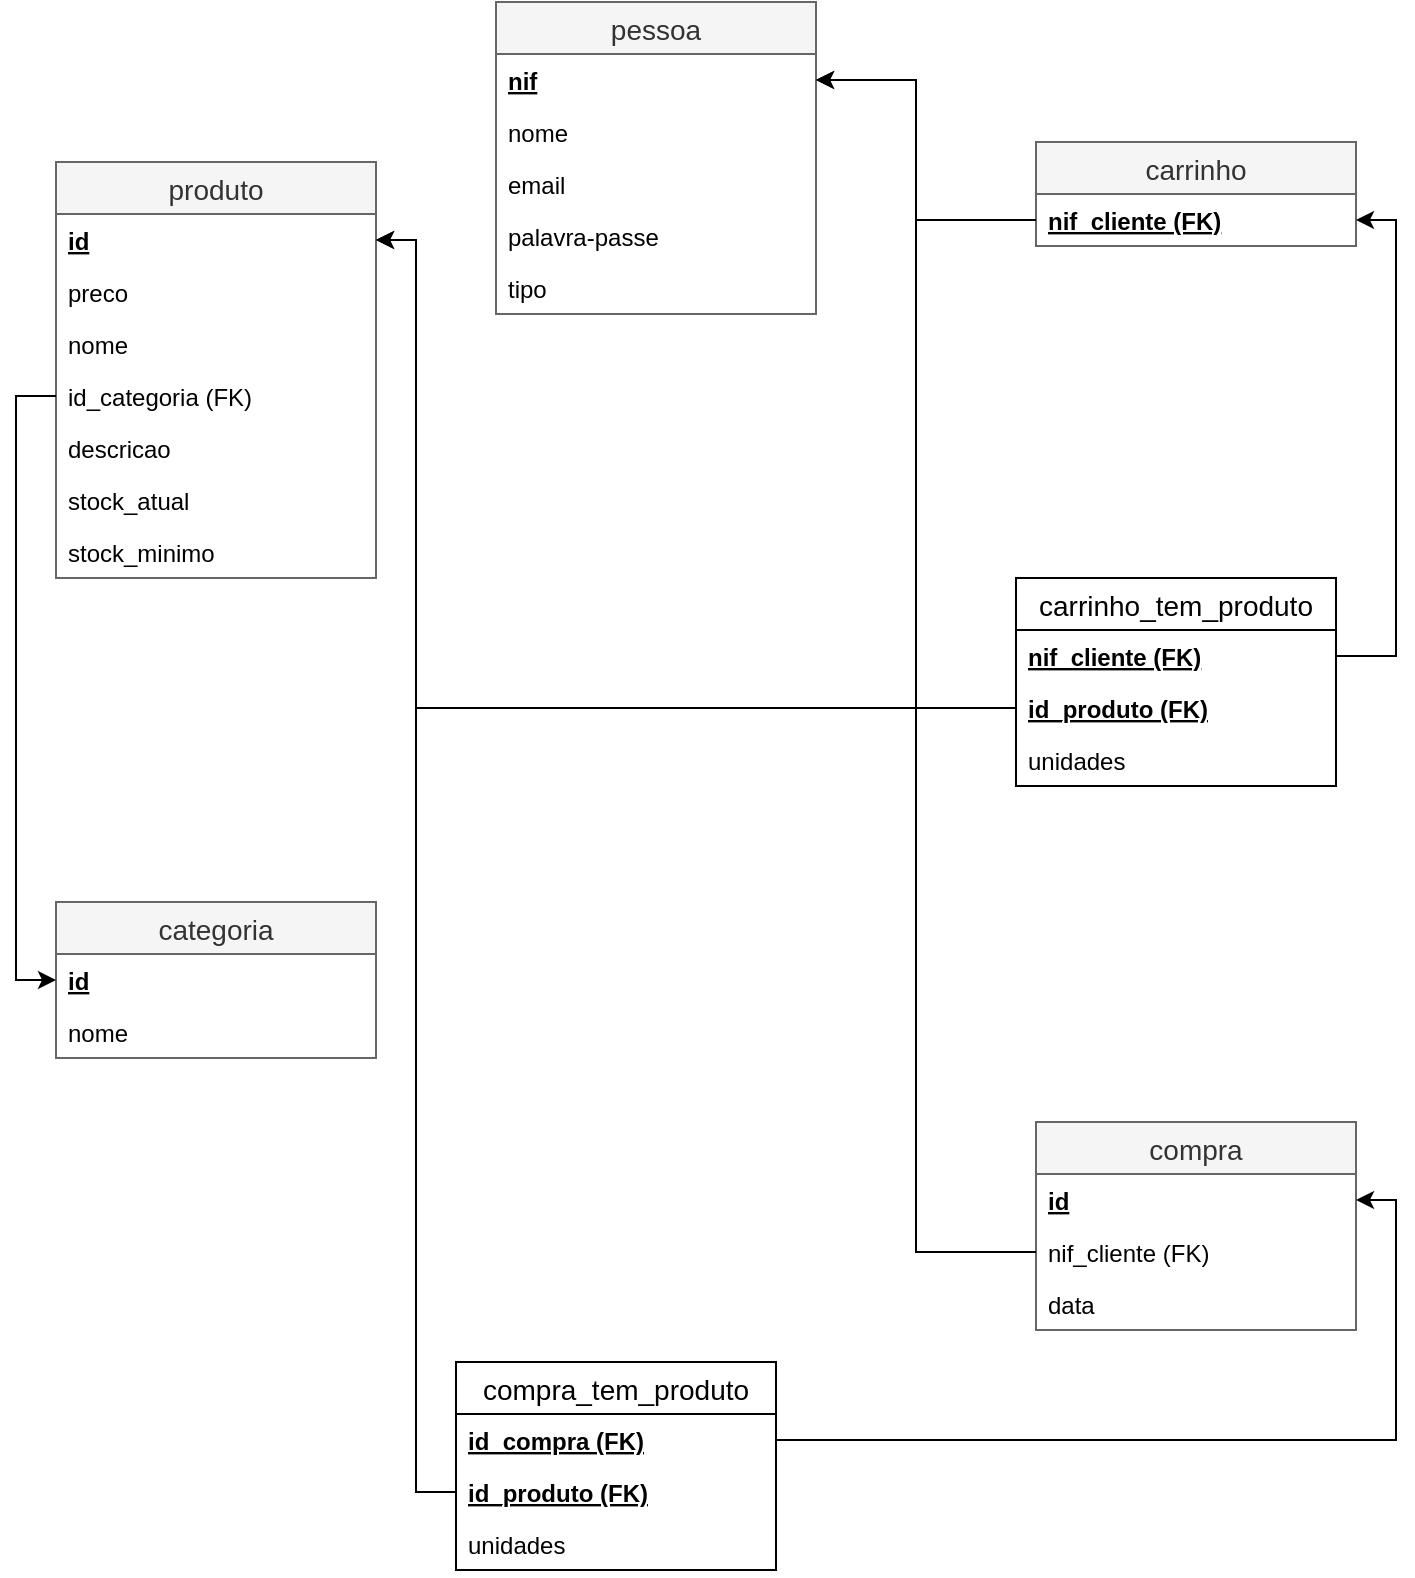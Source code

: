 <mxfile version="13.10.9" type="device"><diagram id="wjbudzqRXSHtBuRtdPQ7" name="Page-1"><mxGraphModel dx="2066" dy="1099" grid="1" gridSize="10" guides="1" tooltips="1" connect="1" arrows="1" fold="1" page="1" pageScale="1" pageWidth="827" pageHeight="1169" math="0" shadow="0"><root><mxCell id="0"/><mxCell id="1" parent="0"/><mxCell id="QzDI__D86Y-I94Scfrmo-1" value="pessoa" style="swimlane;fontStyle=0;childLayout=stackLayout;horizontal=1;startSize=26;horizontalStack=0;resizeParent=1;resizeParentMax=0;resizeLast=0;collapsible=1;marginBottom=0;align=center;fontSize=14;fillColor=#f5f5f5;strokeColor=#666666;fontColor=#333333;" parent="1" vertex="1"><mxGeometry x="340" y="10" width="160" height="156" as="geometry"/></mxCell><mxCell id="QzDI__D86Y-I94Scfrmo-2" value="nif" style="text;strokeColor=none;fillColor=none;spacingLeft=4;spacingRight=4;overflow=hidden;rotatable=0;points=[[0,0.5],[1,0.5]];portConstraint=eastwest;fontSize=12;fontStyle=5" parent="QzDI__D86Y-I94Scfrmo-1" vertex="1"><mxGeometry y="26" width="160" height="26" as="geometry"/></mxCell><mxCell id="QzDI__D86Y-I94Scfrmo-3" value="nome" style="text;strokeColor=none;fillColor=none;spacingLeft=4;spacingRight=4;overflow=hidden;rotatable=0;points=[[0,0.5],[1,0.5]];portConstraint=eastwest;fontSize=12;" parent="QzDI__D86Y-I94Scfrmo-1" vertex="1"><mxGeometry y="52" width="160" height="26" as="geometry"/></mxCell><mxCell id="QzDI__D86Y-I94Scfrmo-4" value="email" style="text;strokeColor=none;fillColor=none;spacingLeft=4;spacingRight=4;overflow=hidden;rotatable=0;points=[[0,0.5],[1,0.5]];portConstraint=eastwest;fontSize=12;" parent="QzDI__D86Y-I94Scfrmo-1" vertex="1"><mxGeometry y="78" width="160" height="26" as="geometry"/></mxCell><mxCell id="QzDI__D86Y-I94Scfrmo-9" value="palavra-passe" style="text;strokeColor=none;fillColor=none;spacingLeft=4;spacingRight=4;overflow=hidden;rotatable=0;points=[[0,0.5],[1,0.5]];portConstraint=eastwest;fontSize=12;" parent="QzDI__D86Y-I94Scfrmo-1" vertex="1"><mxGeometry y="104" width="160" height="26" as="geometry"/></mxCell><mxCell id="QzDI__D86Y-I94Scfrmo-10" value="tipo" style="text;strokeColor=none;fillColor=none;spacingLeft=4;spacingRight=4;overflow=hidden;rotatable=0;points=[[0,0.5],[1,0.5]];portConstraint=eastwest;fontSize=12;" parent="QzDI__D86Y-I94Scfrmo-1" vertex="1"><mxGeometry y="130" width="160" height="26" as="geometry"/></mxCell><mxCell id="QzDI__D86Y-I94Scfrmo-38" value="compra" style="swimlane;fontStyle=0;childLayout=stackLayout;horizontal=1;startSize=26;horizontalStack=0;resizeParent=1;resizeParentMax=0;resizeLast=0;collapsible=1;marginBottom=0;align=center;fontSize=14;fillColor=#f5f5f5;strokeColor=#666666;fontColor=#333333;" parent="1" vertex="1"><mxGeometry x="610" y="570" width="160" height="104" as="geometry"/></mxCell><mxCell id="QzDI__D86Y-I94Scfrmo-39" value="id" style="text;strokeColor=none;fillColor=none;spacingLeft=4;spacingRight=4;overflow=hidden;rotatable=0;points=[[0,0.5],[1,0.5]];portConstraint=eastwest;fontSize=12;fontStyle=5" parent="QzDI__D86Y-I94Scfrmo-38" vertex="1"><mxGeometry y="26" width="160" height="26" as="geometry"/></mxCell><mxCell id="QzDI__D86Y-I94Scfrmo-40" value="nif_cliente (FK)" style="text;strokeColor=none;fillColor=none;spacingLeft=4;spacingRight=4;overflow=hidden;rotatable=0;points=[[0,0.5],[1,0.5]];portConstraint=eastwest;fontSize=12;" parent="QzDI__D86Y-I94Scfrmo-38" vertex="1"><mxGeometry y="52" width="160" height="26" as="geometry"/></mxCell><mxCell id="QzDI__D86Y-I94Scfrmo-41" value="data" style="text;strokeColor=none;fillColor=none;spacingLeft=4;spacingRight=4;overflow=hidden;rotatable=0;points=[[0,0.5],[1,0.5]];portConstraint=eastwest;fontSize=12;" parent="QzDI__D86Y-I94Scfrmo-38" vertex="1"><mxGeometry y="78" width="160" height="26" as="geometry"/></mxCell><mxCell id="QzDI__D86Y-I94Scfrmo-45" value="categoria" style="swimlane;fontStyle=0;childLayout=stackLayout;horizontal=1;startSize=26;horizontalStack=0;resizeParent=1;resizeParentMax=0;resizeLast=0;collapsible=1;marginBottom=0;align=center;fontSize=14;fillColor=#f5f5f5;strokeColor=#666666;fontColor=#333333;" parent="1" vertex="1"><mxGeometry x="120" y="460" width="160" height="78" as="geometry"/></mxCell><mxCell id="QzDI__D86Y-I94Scfrmo-46" value="id" style="text;strokeColor=none;fillColor=none;spacingLeft=4;spacingRight=4;overflow=hidden;rotatable=0;points=[[0,0.5],[1,0.5]];portConstraint=eastwest;fontSize=12;fontStyle=5" parent="QzDI__D86Y-I94Scfrmo-45" vertex="1"><mxGeometry y="26" width="160" height="26" as="geometry"/></mxCell><mxCell id="QzDI__D86Y-I94Scfrmo-47" value="nome" style="text;strokeColor=none;fillColor=none;spacingLeft=4;spacingRight=4;overflow=hidden;rotatable=0;points=[[0,0.5],[1,0.5]];portConstraint=eastwest;fontSize=12;" parent="QzDI__D86Y-I94Scfrmo-45" vertex="1"><mxGeometry y="52" width="160" height="26" as="geometry"/></mxCell><mxCell id="mJ70kjCFykaamgrrMXo6-1" value="compra_tem_produto" style="swimlane;fontStyle=0;childLayout=stackLayout;horizontal=1;startSize=26;horizontalStack=0;resizeParent=1;resizeParentMax=0;resizeLast=0;collapsible=1;marginBottom=0;align=center;fontSize=14;" vertex="1" parent="1"><mxGeometry x="320" y="690" width="160" height="104" as="geometry"/></mxCell><mxCell id="mJ70kjCFykaamgrrMXo6-2" value="id_compra (FK)" style="text;strokeColor=none;fillColor=none;spacingLeft=4;spacingRight=4;overflow=hidden;rotatable=0;points=[[0,0.5],[1,0.5]];portConstraint=eastwest;fontSize=12;fontStyle=5" vertex="1" parent="mJ70kjCFykaamgrrMXo6-1"><mxGeometry y="26" width="160" height="26" as="geometry"/></mxCell><mxCell id="mJ70kjCFykaamgrrMXo6-3" value="id_produto (FK)" style="text;strokeColor=none;fillColor=none;spacingLeft=4;spacingRight=4;overflow=hidden;rotatable=0;points=[[0,0.5],[1,0.5]];portConstraint=eastwest;fontSize=12;fontStyle=5" vertex="1" parent="mJ70kjCFykaamgrrMXo6-1"><mxGeometry y="52" width="160" height="26" as="geometry"/></mxCell><mxCell id="mJ70kjCFykaamgrrMXo6-4" value="unidades" style="text;strokeColor=none;fillColor=none;spacingLeft=4;spacingRight=4;overflow=hidden;rotatable=0;points=[[0,0.5],[1,0.5]];portConstraint=eastwest;fontSize=12;" vertex="1" parent="mJ70kjCFykaamgrrMXo6-1"><mxGeometry y="78" width="160" height="26" as="geometry"/></mxCell><mxCell id="mJ70kjCFykaamgrrMXo6-7" style="edgeStyle=orthogonalEdgeStyle;rounded=0;orthogonalLoop=1;jettySize=auto;html=1;entryX=1;entryY=0.5;entryDx=0;entryDy=0;" edge="1" parent="1" source="QzDI__D86Y-I94Scfrmo-40" target="QzDI__D86Y-I94Scfrmo-2"><mxGeometry relative="1" as="geometry"><Array as="points"><mxPoint x="550" y="635"/><mxPoint x="550" y="49"/></Array></mxGeometry></mxCell><mxCell id="mJ70kjCFykaamgrrMXo6-8" value="produto" style="swimlane;fontStyle=0;childLayout=stackLayout;horizontal=1;startSize=26;horizontalStack=0;resizeParent=1;resizeParentMax=0;resizeLast=0;collapsible=1;marginBottom=0;align=center;fontSize=14;fillColor=#f5f5f5;strokeColor=#666666;fontColor=#333333;" vertex="1" parent="1"><mxGeometry x="120" y="90" width="160" height="208" as="geometry"/></mxCell><mxCell id="mJ70kjCFykaamgrrMXo6-9" value="id" style="text;strokeColor=none;fillColor=none;spacingLeft=4;spacingRight=4;overflow=hidden;rotatable=0;points=[[0,0.5],[1,0.5]];portConstraint=eastwest;fontSize=12;fontStyle=5" vertex="1" parent="mJ70kjCFykaamgrrMXo6-8"><mxGeometry y="26" width="160" height="26" as="geometry"/></mxCell><mxCell id="mJ70kjCFykaamgrrMXo6-10" value="preco" style="text;strokeColor=none;fillColor=none;spacingLeft=4;spacingRight=4;overflow=hidden;rotatable=0;points=[[0,0.5],[1,0.5]];portConstraint=eastwest;fontSize=12;" vertex="1" parent="mJ70kjCFykaamgrrMXo6-8"><mxGeometry y="52" width="160" height="26" as="geometry"/></mxCell><mxCell id="mJ70kjCFykaamgrrMXo6-41" value="nome" style="text;strokeColor=none;fillColor=none;spacingLeft=4;spacingRight=4;overflow=hidden;rotatable=0;points=[[0,0.5],[1,0.5]];portConstraint=eastwest;fontSize=12;" vertex="1" parent="mJ70kjCFykaamgrrMXo6-8"><mxGeometry y="78" width="160" height="26" as="geometry"/></mxCell><mxCell id="mJ70kjCFykaamgrrMXo6-11" value="id_categoria (FK)" style="text;strokeColor=none;fillColor=none;spacingLeft=4;spacingRight=4;overflow=hidden;rotatable=0;points=[[0,0.5],[1,0.5]];portConstraint=eastwest;fontSize=12;" vertex="1" parent="mJ70kjCFykaamgrrMXo6-8"><mxGeometry y="104" width="160" height="26" as="geometry"/></mxCell><mxCell id="mJ70kjCFykaamgrrMXo6-12" value="descricao" style="text;strokeColor=none;fillColor=none;spacingLeft=4;spacingRight=4;overflow=hidden;rotatable=0;points=[[0,0.5],[1,0.5]];portConstraint=eastwest;fontSize=12;" vertex="1" parent="mJ70kjCFykaamgrrMXo6-8"><mxGeometry y="130" width="160" height="26" as="geometry"/></mxCell><mxCell id="mJ70kjCFykaamgrrMXo6-13" value="stock_atual" style="text;strokeColor=none;fillColor=none;spacingLeft=4;spacingRight=4;overflow=hidden;rotatable=0;points=[[0,0.5],[1,0.5]];portConstraint=eastwest;fontSize=12;" vertex="1" parent="mJ70kjCFykaamgrrMXo6-8"><mxGeometry y="156" width="160" height="26" as="geometry"/></mxCell><mxCell id="mJ70kjCFykaamgrrMXo6-14" value="stock_minimo" style="text;strokeColor=none;fillColor=none;spacingLeft=4;spacingRight=4;overflow=hidden;rotatable=0;points=[[0,0.5],[1,0.5]];portConstraint=eastwest;fontSize=12;" vertex="1" parent="mJ70kjCFykaamgrrMXo6-8"><mxGeometry y="182" width="160" height="26" as="geometry"/></mxCell><mxCell id="mJ70kjCFykaamgrrMXo6-23" style="edgeStyle=orthogonalEdgeStyle;rounded=0;orthogonalLoop=1;jettySize=auto;html=1;entryX=1;entryY=0.5;entryDx=0;entryDy=0;" edge="1" parent="1" source="mJ70kjCFykaamgrrMXo6-3" target="mJ70kjCFykaamgrrMXo6-9"><mxGeometry relative="1" as="geometry"/></mxCell><mxCell id="mJ70kjCFykaamgrrMXo6-42" value="carrinho" style="swimlane;fontStyle=0;childLayout=stackLayout;horizontal=1;startSize=26;horizontalStack=0;resizeParent=1;resizeParentMax=0;resizeLast=0;collapsible=1;marginBottom=0;align=center;fontSize=14;fillColor=#f5f5f5;strokeColor=#666666;fontColor=#333333;" vertex="1" parent="1"><mxGeometry x="610" y="80" width="160" height="52" as="geometry"/></mxCell><mxCell id="mJ70kjCFykaamgrrMXo6-43" value="nif_cliente (FK)" style="text;strokeColor=none;fillColor=none;spacingLeft=4;spacingRight=4;overflow=hidden;rotatable=0;points=[[0,0.5],[1,0.5]];portConstraint=eastwest;fontSize=12;fontStyle=5" vertex="1" parent="mJ70kjCFykaamgrrMXo6-42"><mxGeometry y="26" width="160" height="26" as="geometry"/></mxCell><mxCell id="mJ70kjCFykaamgrrMXo6-47" style="edgeStyle=orthogonalEdgeStyle;rounded=0;orthogonalLoop=1;jettySize=auto;html=1;" edge="1" parent="1" source="mJ70kjCFykaamgrrMXo6-43" target="QzDI__D86Y-I94Scfrmo-2"><mxGeometry relative="1" as="geometry"><Array as="points"><mxPoint x="550" y="119"/><mxPoint x="550" y="49"/></Array></mxGeometry></mxCell><mxCell id="mJ70kjCFykaamgrrMXo6-48" value="carrinho_tem_produto" style="swimlane;fontStyle=0;childLayout=stackLayout;horizontal=1;startSize=26;horizontalStack=0;resizeParent=1;resizeParentMax=0;resizeLast=0;collapsible=1;marginBottom=0;align=center;fontSize=14;" vertex="1" parent="1"><mxGeometry x="600" y="298" width="160" height="104" as="geometry"/></mxCell><mxCell id="mJ70kjCFykaamgrrMXo6-49" value="nif_cliente (FK)" style="text;strokeColor=none;fillColor=none;spacingLeft=4;spacingRight=4;overflow=hidden;rotatable=0;points=[[0,0.5],[1,0.5]];portConstraint=eastwest;fontSize=12;fontStyle=5" vertex="1" parent="mJ70kjCFykaamgrrMXo6-48"><mxGeometry y="26" width="160" height="26" as="geometry"/></mxCell><mxCell id="mJ70kjCFykaamgrrMXo6-50" value="id_produto (FK)" style="text;strokeColor=none;fillColor=none;spacingLeft=4;spacingRight=4;overflow=hidden;rotatable=0;points=[[0,0.5],[1,0.5]];portConstraint=eastwest;fontSize=12;fontStyle=5" vertex="1" parent="mJ70kjCFykaamgrrMXo6-48"><mxGeometry y="52" width="160" height="26" as="geometry"/></mxCell><mxCell id="mJ70kjCFykaamgrrMXo6-51" value="unidades" style="text;strokeColor=none;fillColor=none;spacingLeft=4;spacingRight=4;overflow=hidden;rotatable=0;points=[[0,0.5],[1,0.5]];portConstraint=eastwest;fontSize=12;" vertex="1" parent="mJ70kjCFykaamgrrMXo6-48"><mxGeometry y="78" width="160" height="26" as="geometry"/></mxCell><mxCell id="mJ70kjCFykaamgrrMXo6-52" style="edgeStyle=orthogonalEdgeStyle;rounded=0;orthogonalLoop=1;jettySize=auto;html=1;entryX=1;entryY=0.5;entryDx=0;entryDy=0;" edge="1" parent="1" source="mJ70kjCFykaamgrrMXo6-49" target="mJ70kjCFykaamgrrMXo6-43"><mxGeometry relative="1" as="geometry"/></mxCell><mxCell id="mJ70kjCFykaamgrrMXo6-55" style="edgeStyle=orthogonalEdgeStyle;rounded=0;orthogonalLoop=1;jettySize=auto;html=1;entryX=1;entryY=0.5;entryDx=0;entryDy=0;" edge="1" parent="1" source="mJ70kjCFykaamgrrMXo6-2" target="QzDI__D86Y-I94Scfrmo-39"><mxGeometry relative="1" as="geometry"/></mxCell><mxCell id="mJ70kjCFykaamgrrMXo6-56" style="edgeStyle=orthogonalEdgeStyle;rounded=0;orthogonalLoop=1;jettySize=auto;html=1;entryX=0;entryY=0.5;entryDx=0;entryDy=0;" edge="1" parent="1" source="mJ70kjCFykaamgrrMXo6-11" target="QzDI__D86Y-I94Scfrmo-46"><mxGeometry relative="1" as="geometry"/></mxCell><mxCell id="mJ70kjCFykaamgrrMXo6-57" style="edgeStyle=orthogonalEdgeStyle;rounded=0;orthogonalLoop=1;jettySize=auto;html=1;entryX=1;entryY=0.5;entryDx=0;entryDy=0;" edge="1" parent="1" source="mJ70kjCFykaamgrrMXo6-50" target="mJ70kjCFykaamgrrMXo6-9"><mxGeometry relative="1" as="geometry"><Array as="points"><mxPoint x="300" y="363"/><mxPoint x="300" y="129"/></Array></mxGeometry></mxCell></root></mxGraphModel></diagram></mxfile>